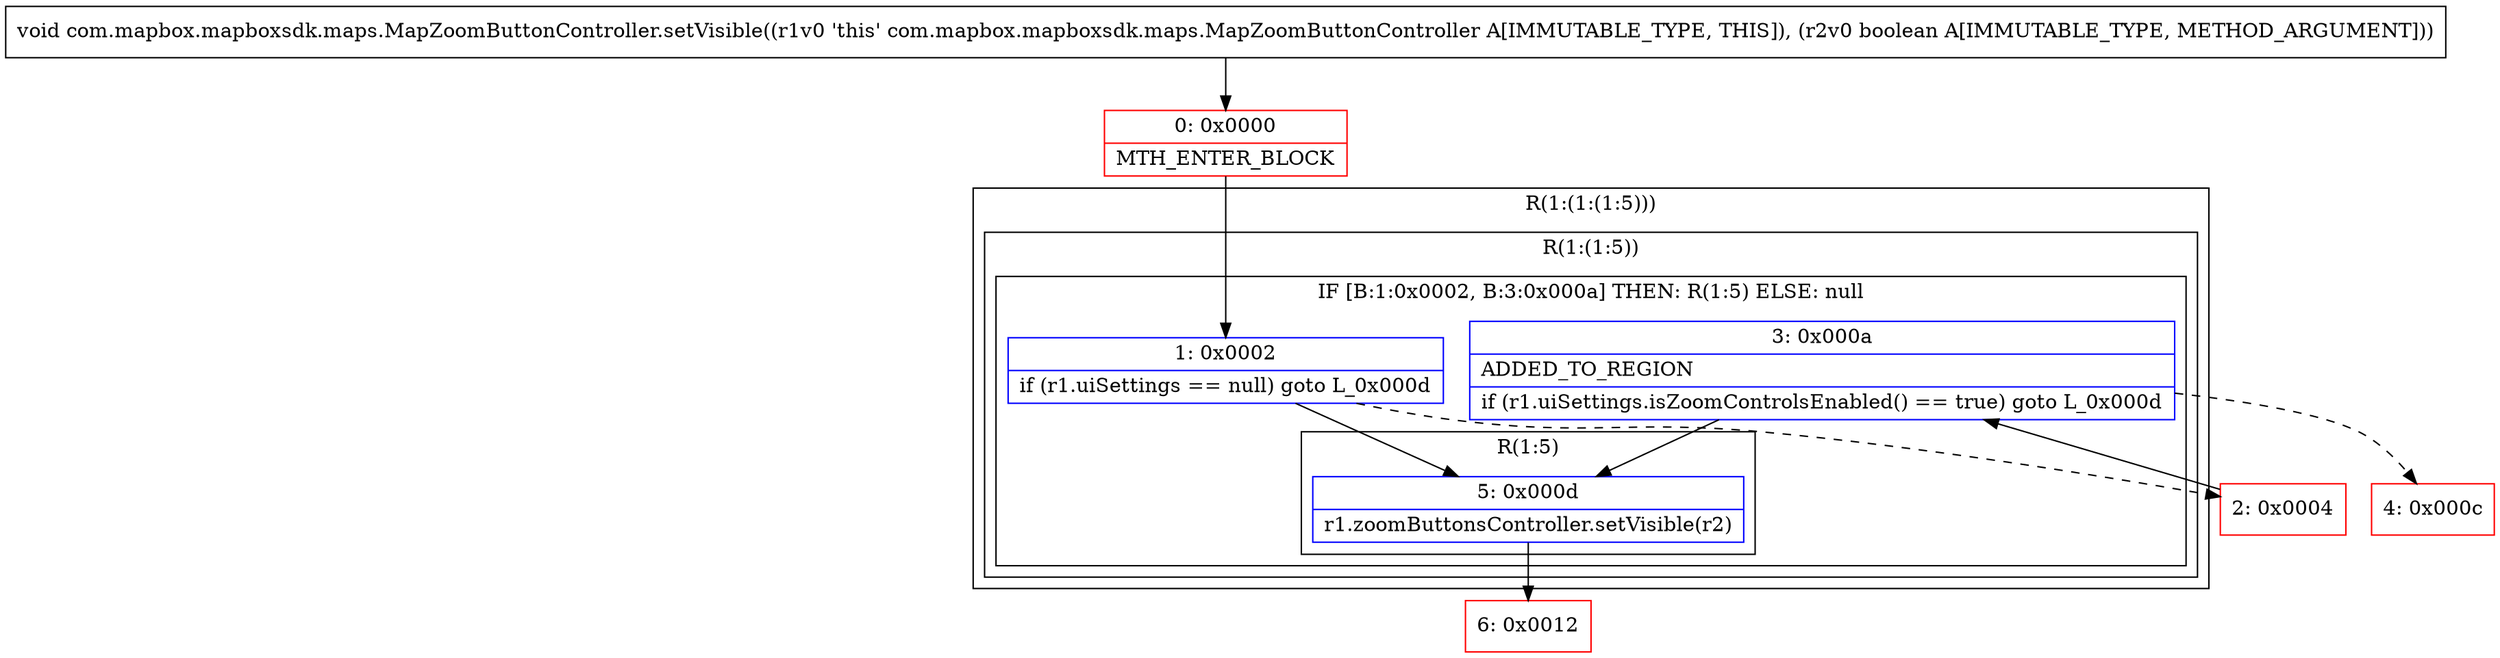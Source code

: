 digraph "CFG forcom.mapbox.mapboxsdk.maps.MapZoomButtonController.setVisible(Z)V" {
subgraph cluster_Region_280062726 {
label = "R(1:(1:(1:5)))";
node [shape=record,color=blue];
subgraph cluster_Region_2043697304 {
label = "R(1:(1:5))";
node [shape=record,color=blue];
subgraph cluster_IfRegion_793399798 {
label = "IF [B:1:0x0002, B:3:0x000a] THEN: R(1:5) ELSE: null";
node [shape=record,color=blue];
Node_1 [shape=record,label="{1\:\ 0x0002|if (r1.uiSettings == null) goto L_0x000d\l}"];
Node_3 [shape=record,label="{3\:\ 0x000a|ADDED_TO_REGION\l|if (r1.uiSettings.isZoomControlsEnabled() == true) goto L_0x000d\l}"];
subgraph cluster_Region_1971009975 {
label = "R(1:5)";
node [shape=record,color=blue];
Node_5 [shape=record,label="{5\:\ 0x000d|r1.zoomButtonsController.setVisible(r2)\l}"];
}
}
}
}
Node_0 [shape=record,color=red,label="{0\:\ 0x0000|MTH_ENTER_BLOCK\l}"];
Node_2 [shape=record,color=red,label="{2\:\ 0x0004}"];
Node_4 [shape=record,color=red,label="{4\:\ 0x000c}"];
Node_6 [shape=record,color=red,label="{6\:\ 0x0012}"];
MethodNode[shape=record,label="{void com.mapbox.mapboxsdk.maps.MapZoomButtonController.setVisible((r1v0 'this' com.mapbox.mapboxsdk.maps.MapZoomButtonController A[IMMUTABLE_TYPE, THIS]), (r2v0 boolean A[IMMUTABLE_TYPE, METHOD_ARGUMENT])) }"];
MethodNode -> Node_0;
Node_1 -> Node_2[style=dashed];
Node_1 -> Node_5;
Node_3 -> Node_4[style=dashed];
Node_3 -> Node_5;
Node_5 -> Node_6;
Node_0 -> Node_1;
Node_2 -> Node_3;
}

